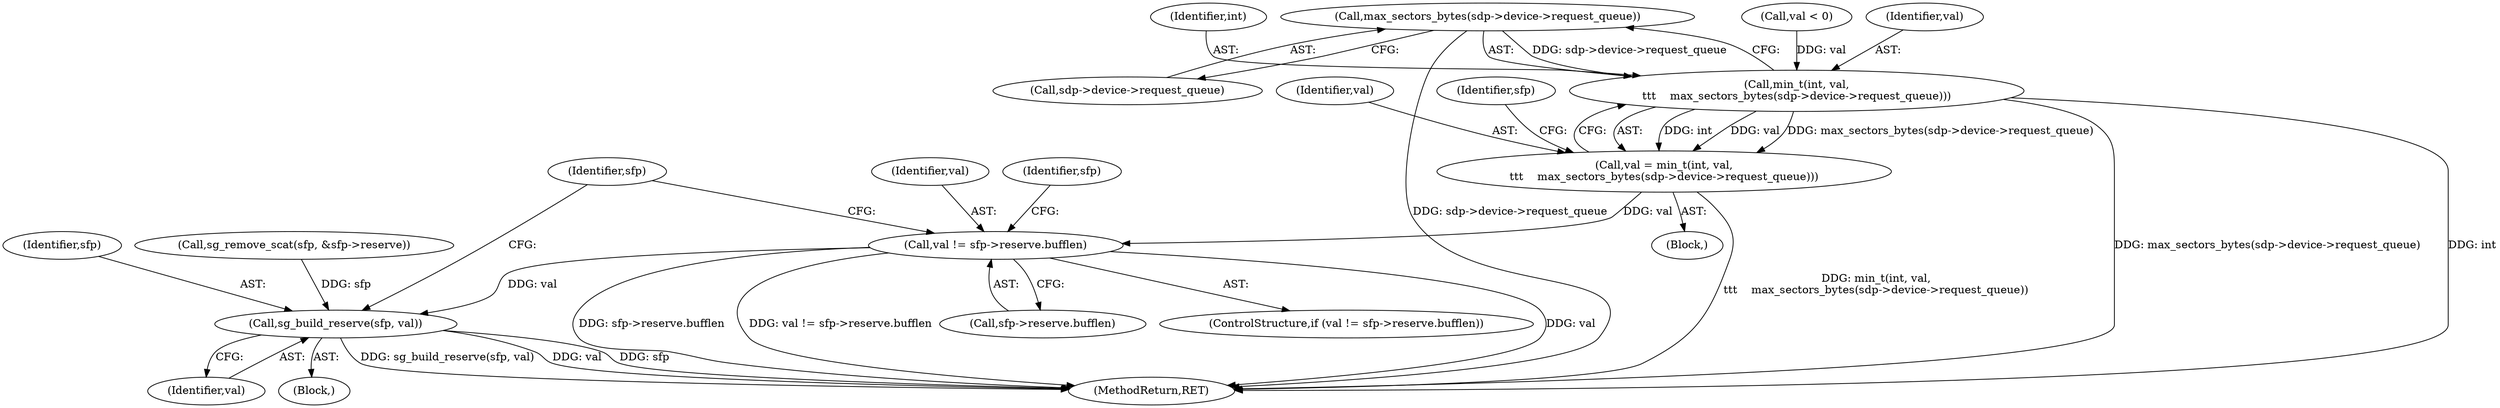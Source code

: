 digraph "0_linux_3e0097499839e0fe3af380410eababe5a47c4cf9_0@pointer" {
"1000629" [label="(Call,max_sectors_bytes(sdp->device->request_queue))"];
"1000626" [label="(Call,min_t(int, val,\n\t\t\t    max_sectors_bytes(sdp->device->request_queue)))"];
"1000624" [label="(Call,val = min_t(int, val,\n\t\t\t    max_sectors_bytes(sdp->device->request_queue)))"];
"1000641" [label="(Call,val != sfp->reserve.bufflen)"];
"1000672" [label="(Call,sg_build_reserve(sfp, val))"];
"1000625" [label="(Identifier,val)"];
"1000628" [label="(Identifier,val)"];
"1000626" [label="(Call,min_t(int, val,\n\t\t\t    max_sectors_bytes(sdp->device->request_queue)))"];
"1000666" [label="(Call,sg_remove_scat(sfp, &sfp->reserve))"];
"1000627" [label="(Identifier,int)"];
"1000652" [label="(Identifier,sfp)"];
"1000673" [label="(Identifier,sfp)"];
"1000674" [label="(Identifier,val)"];
"1000648" [label="(Block,)"];
"1000629" [label="(Call,max_sectors_bytes(sdp->device->request_queue))"];
"1000642" [label="(Identifier,val)"];
"1000624" [label="(Call,val = min_t(int, val,\n\t\t\t    max_sectors_bytes(sdp->device->request_queue)))"];
"1000643" [label="(Call,sfp->reserve.bufflen)"];
"1001060" [label="(MethodReturn,RET)"];
"1000672" [label="(Call,sg_build_reserve(sfp, val))"];
"1000638" [label="(Identifier,sfp)"];
"1000641" [label="(Call,val != sfp->reserve.bufflen)"];
"1000618" [label="(Call,val < 0)"];
"1000167" [label="(Block,)"];
"1000630" [label="(Call,sdp->device->request_queue)"];
"1000640" [label="(ControlStructure,if (val != sfp->reserve.bufflen))"];
"1000678" [label="(Identifier,sfp)"];
"1000629" -> "1000626"  [label="AST: "];
"1000629" -> "1000630"  [label="CFG: "];
"1000630" -> "1000629"  [label="AST: "];
"1000626" -> "1000629"  [label="CFG: "];
"1000629" -> "1001060"  [label="DDG: sdp->device->request_queue"];
"1000629" -> "1000626"  [label="DDG: sdp->device->request_queue"];
"1000626" -> "1000624"  [label="AST: "];
"1000627" -> "1000626"  [label="AST: "];
"1000628" -> "1000626"  [label="AST: "];
"1000624" -> "1000626"  [label="CFG: "];
"1000626" -> "1001060"  [label="DDG: max_sectors_bytes(sdp->device->request_queue)"];
"1000626" -> "1001060"  [label="DDG: int"];
"1000626" -> "1000624"  [label="DDG: int"];
"1000626" -> "1000624"  [label="DDG: val"];
"1000626" -> "1000624"  [label="DDG: max_sectors_bytes(sdp->device->request_queue)"];
"1000618" -> "1000626"  [label="DDG: val"];
"1000624" -> "1000167"  [label="AST: "];
"1000625" -> "1000624"  [label="AST: "];
"1000638" -> "1000624"  [label="CFG: "];
"1000624" -> "1001060"  [label="DDG: min_t(int, val,\n\t\t\t    max_sectors_bytes(sdp->device->request_queue))"];
"1000624" -> "1000641"  [label="DDG: val"];
"1000641" -> "1000640"  [label="AST: "];
"1000641" -> "1000643"  [label="CFG: "];
"1000642" -> "1000641"  [label="AST: "];
"1000643" -> "1000641"  [label="AST: "];
"1000652" -> "1000641"  [label="CFG: "];
"1000678" -> "1000641"  [label="CFG: "];
"1000641" -> "1001060"  [label="DDG: sfp->reserve.bufflen"];
"1000641" -> "1001060"  [label="DDG: val != sfp->reserve.bufflen"];
"1000641" -> "1001060"  [label="DDG: val"];
"1000641" -> "1000672"  [label="DDG: val"];
"1000672" -> "1000648"  [label="AST: "];
"1000672" -> "1000674"  [label="CFG: "];
"1000673" -> "1000672"  [label="AST: "];
"1000674" -> "1000672"  [label="AST: "];
"1000678" -> "1000672"  [label="CFG: "];
"1000672" -> "1001060"  [label="DDG: sg_build_reserve(sfp, val)"];
"1000672" -> "1001060"  [label="DDG: val"];
"1000672" -> "1001060"  [label="DDG: sfp"];
"1000666" -> "1000672"  [label="DDG: sfp"];
}
